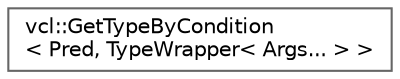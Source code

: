 digraph "Graphical Class Hierarchy"
{
 // LATEX_PDF_SIZE
  bgcolor="transparent";
  edge [fontname=Helvetica,fontsize=10,labelfontname=Helvetica,labelfontsize=10];
  node [fontname=Helvetica,fontsize=10,shape=box,height=0.2,width=0.4];
  rankdir="LR";
  Node0 [label="vcl::GetTypeByCondition\l\< Pred, TypeWrapper\< Args... \> \>",height=0.2,width=0.4,color="grey40", fillcolor="white", style="filled",URL="$structvcl_1_1GetTypeByCondition_3_01Pred_00_01TypeWrapper_3_01Args_8_8_8_01_4_01_4.html",tooltip=" "];
}
